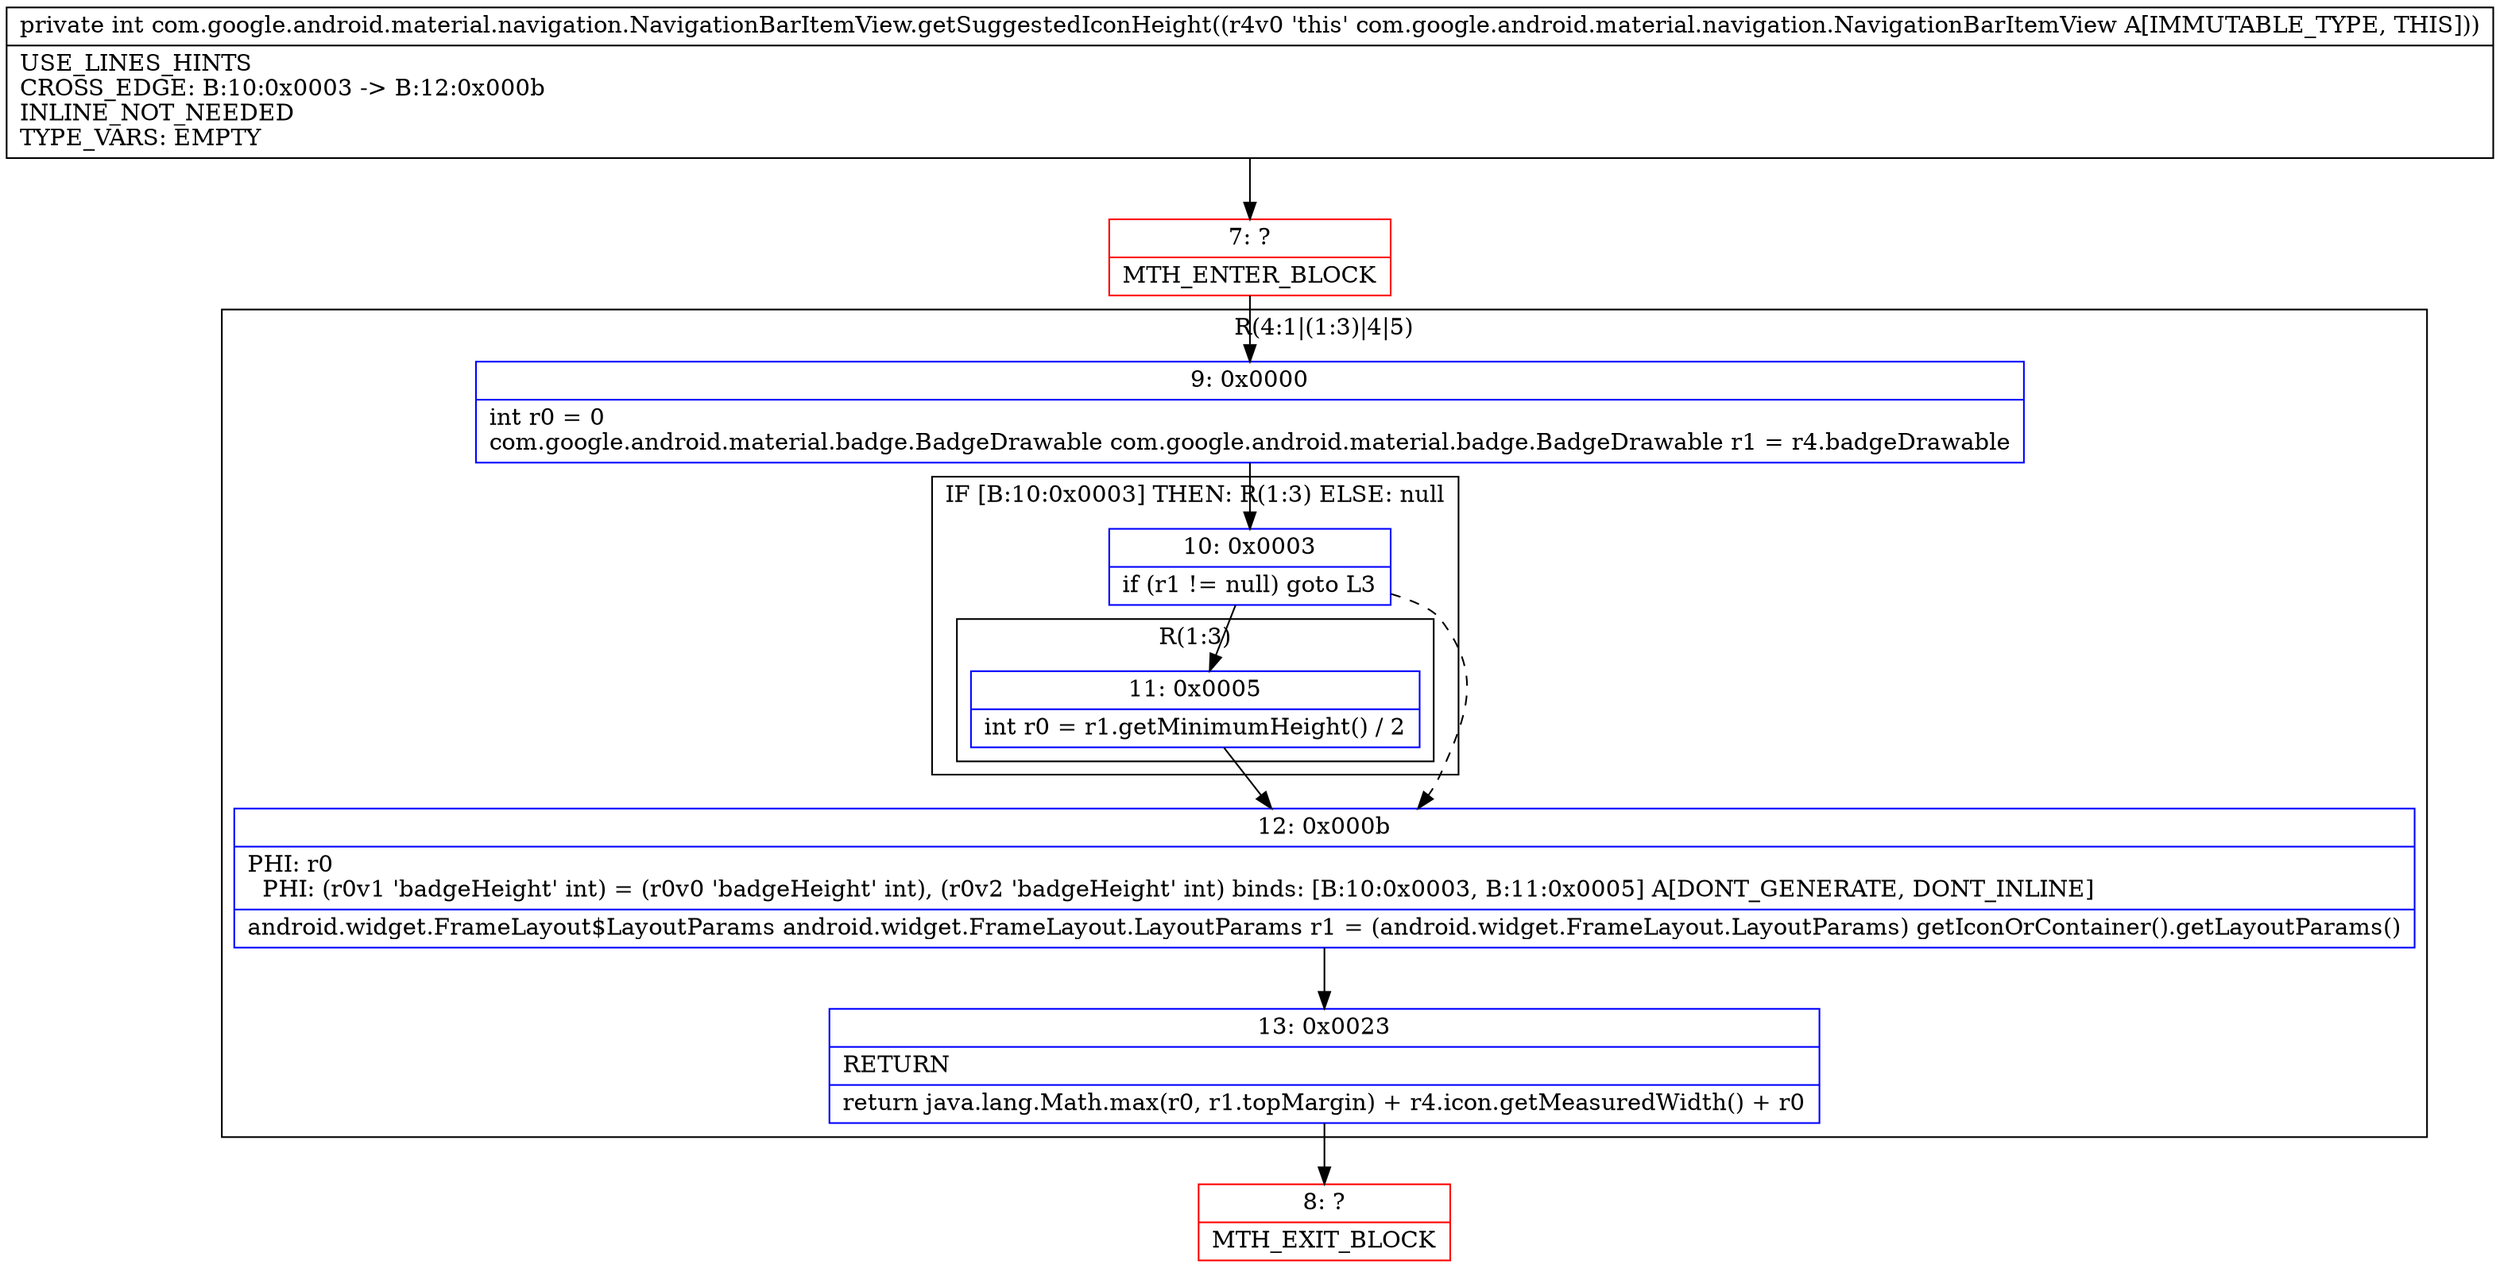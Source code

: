 digraph "CFG forcom.google.android.material.navigation.NavigationBarItemView.getSuggestedIconHeight()I" {
subgraph cluster_Region_2114772560 {
label = "R(4:1|(1:3)|4|5)";
node [shape=record,color=blue];
Node_9 [shape=record,label="{9\:\ 0x0000|int r0 = 0\lcom.google.android.material.badge.BadgeDrawable com.google.android.material.badge.BadgeDrawable r1 = r4.badgeDrawable\l}"];
subgraph cluster_IfRegion_1628566406 {
label = "IF [B:10:0x0003] THEN: R(1:3) ELSE: null";
node [shape=record,color=blue];
Node_10 [shape=record,label="{10\:\ 0x0003|if (r1 != null) goto L3\l}"];
subgraph cluster_Region_28020609 {
label = "R(1:3)";
node [shape=record,color=blue];
Node_11 [shape=record,label="{11\:\ 0x0005|int r0 = r1.getMinimumHeight() \/ 2\l}"];
}
}
Node_12 [shape=record,label="{12\:\ 0x000b|PHI: r0 \l  PHI: (r0v1 'badgeHeight' int) = (r0v0 'badgeHeight' int), (r0v2 'badgeHeight' int) binds: [B:10:0x0003, B:11:0x0005] A[DONT_GENERATE, DONT_INLINE]\l|android.widget.FrameLayout$LayoutParams android.widget.FrameLayout.LayoutParams r1 = (android.widget.FrameLayout.LayoutParams) getIconOrContainer().getLayoutParams()\l}"];
Node_13 [shape=record,label="{13\:\ 0x0023|RETURN\l|return java.lang.Math.max(r0, r1.topMargin) + r4.icon.getMeasuredWidth() + r0\l}"];
}
Node_7 [shape=record,color=red,label="{7\:\ ?|MTH_ENTER_BLOCK\l}"];
Node_8 [shape=record,color=red,label="{8\:\ ?|MTH_EXIT_BLOCK\l}"];
MethodNode[shape=record,label="{private int com.google.android.material.navigation.NavigationBarItemView.getSuggestedIconHeight((r4v0 'this' com.google.android.material.navigation.NavigationBarItemView A[IMMUTABLE_TYPE, THIS]))  | USE_LINES_HINTS\lCROSS_EDGE: B:10:0x0003 \-\> B:12:0x000b\lINLINE_NOT_NEEDED\lTYPE_VARS: EMPTY\l}"];
MethodNode -> Node_7;Node_9 -> Node_10;
Node_10 -> Node_11;
Node_10 -> Node_12[style=dashed];
Node_11 -> Node_12;
Node_12 -> Node_13;
Node_13 -> Node_8;
Node_7 -> Node_9;
}

